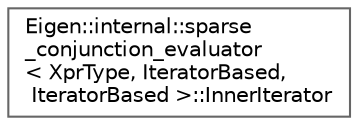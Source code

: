 digraph "类继承关系图"
{
 // LATEX_PDF_SIZE
  bgcolor="transparent";
  edge [fontname=Helvetica,fontsize=10,labelfontname=Helvetica,labelfontsize=10];
  node [fontname=Helvetica,fontsize=10,shape=box,height=0.2,width=0.4];
  rankdir="LR";
  Node0 [id="Node000000",label="Eigen::internal::sparse\l_conjunction_evaluator\l\< XprType, IteratorBased,\l IteratorBased \>::InnerIterator",height=0.2,width=0.4,color="grey40", fillcolor="white", style="filled",URL="$class_eigen_1_1internal_1_1sparse__conjunction__evaluator_3_01_xpr_type_00_01_iterator_based_00_c2f169adc5f8760251f1bd99603a9afc.html",tooltip=" "];
}
